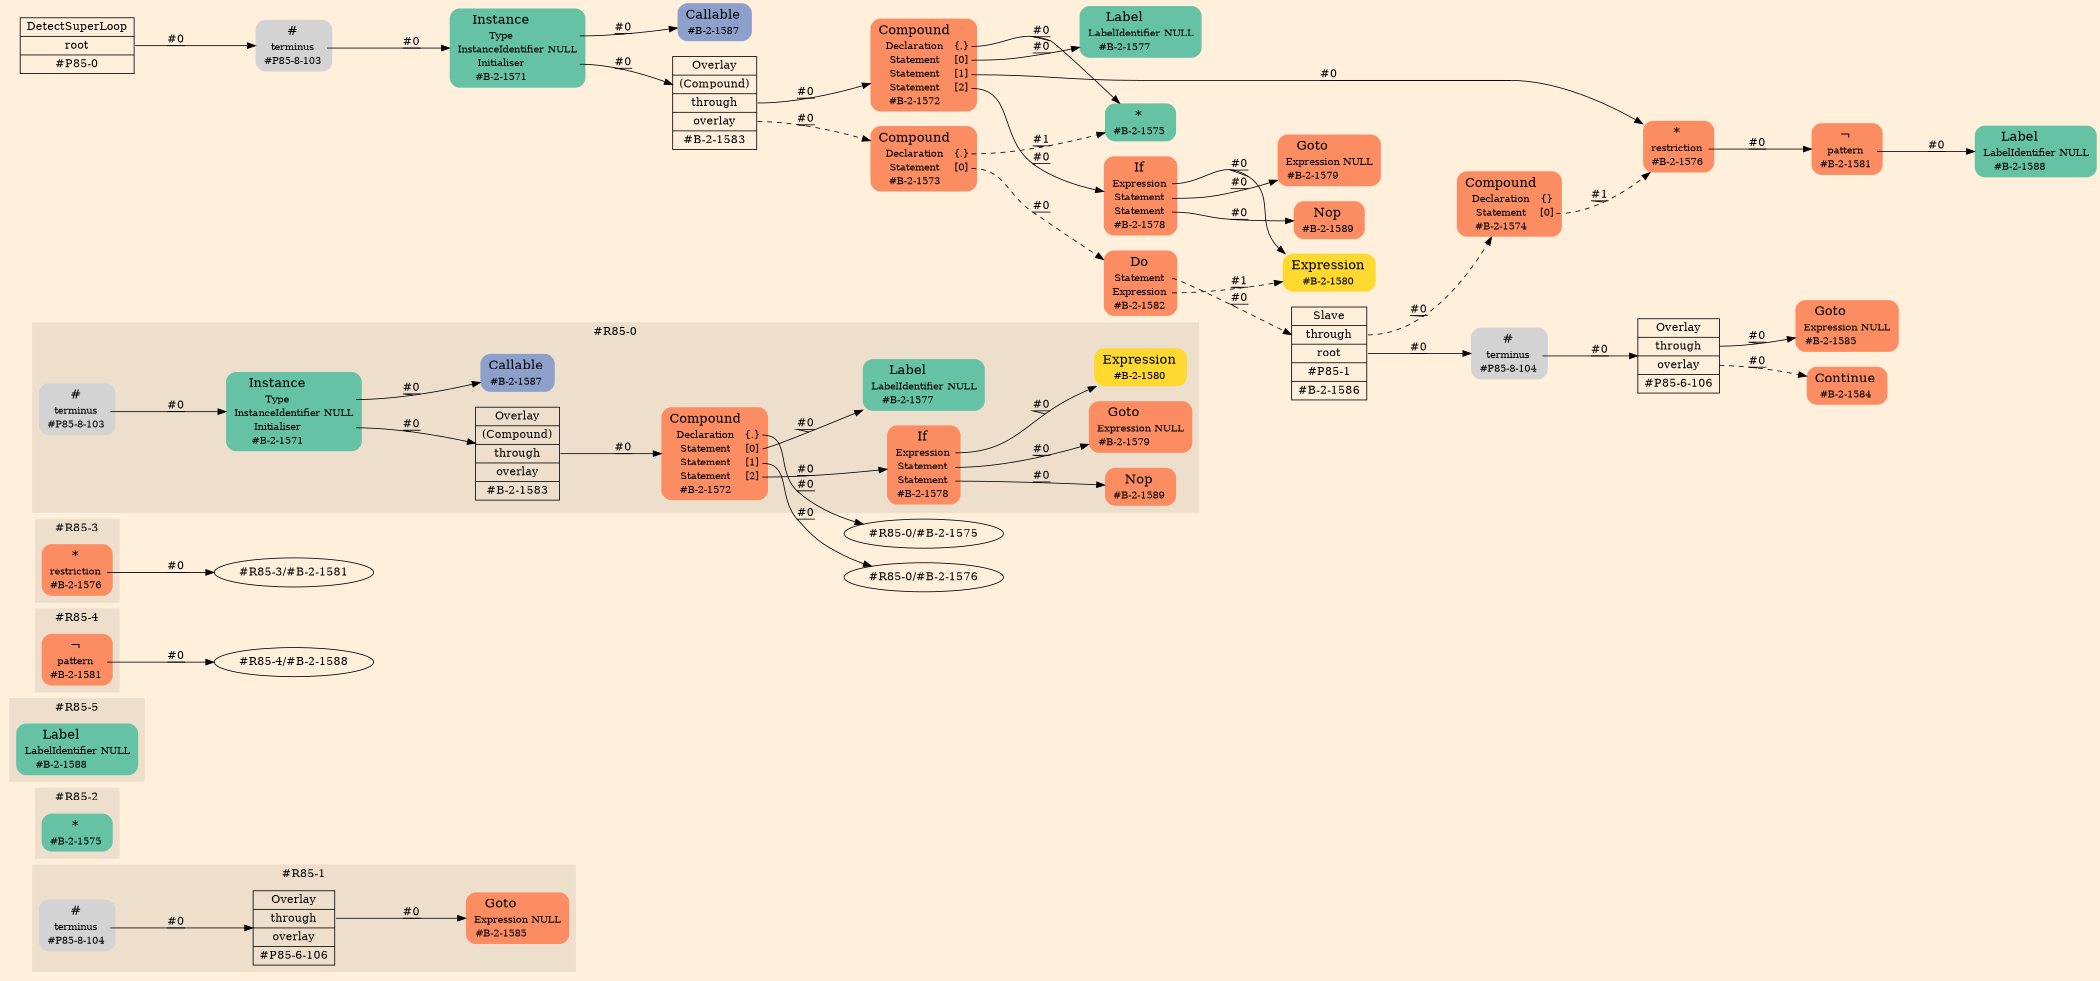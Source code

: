 digraph Inferno {
graph [
rankdir = "LR"
ranksep = 1.0
size = "14,20"
bgcolor = antiquewhite1
color = black
fontcolor = black
];
node [
];
subgraph "cluster#R85-1" {
label = "#R85-1"
style = "filled"
color = antiquewhite2
"#R85-1/#P85-8-104" [
shape = "plaintext"
label = <<TABLE BORDER="0" CELLBORDER="0" CELLSPACING="0">
 <TR>
  <TD><FONT POINT-SIZE="16.0">#</FONT></TD>
  <TD></TD>
 </TR>
 <TR>
  <TD>terminus</TD>
  <TD PORT="port0"></TD>
 </TR>
 <TR>
  <TD>#P85-8-104</TD>
  <TD PORT="port1"></TD>
 </TR>
</TABLE>>
style = "rounded,filled"
fontsize = "12"
];
"#R85-1/#B-2-1585" [
shape = "plaintext"
fillcolor = "/set28/2"
label = <<TABLE BORDER="0" CELLBORDER="0" CELLSPACING="0">
 <TR>
  <TD><FONT POINT-SIZE="16.0">Goto</FONT></TD>
  <TD></TD>
 </TR>
 <TR>
  <TD>Expression</TD>
  <TD PORT="port0">NULL</TD>
 </TR>
 <TR>
  <TD>#B-2-1585</TD>
  <TD PORT="port1"></TD>
 </TR>
</TABLE>>
style = "rounded,filled"
fontsize = "12"
];
"#R85-1/#P85-6-106" [
shape = "record"
fillcolor = antiquewhite2
label = "<fixed> Overlay | <port0> through | <port1> overlay | <port2> #P85-6-106"
style = "filled"
fontsize = "14"
color = black
fontcolor = black
];
}
subgraph "cluster#R85-2" {
label = "#R85-2"
style = "filled"
color = antiquewhite2
"#R85-2/#B-2-1575" [
shape = "plaintext"
fillcolor = "/set28/1"
label = <<TABLE BORDER="0" CELLBORDER="0" CELLSPACING="0">
 <TR>
  <TD><FONT POINT-SIZE="16.0">*</FONT></TD>
  <TD></TD>
 </TR>
 <TR>
  <TD>#B-2-1575</TD>
  <TD PORT="port0"></TD>
 </TR>
</TABLE>>
style = "rounded,filled"
fontsize = "12"
];
}
subgraph "cluster#R85-5" {
label = "#R85-5"
style = "filled"
color = antiquewhite2
"#R85-5/#B-2-1588" [
shape = "plaintext"
fillcolor = "/set28/1"
label = <<TABLE BORDER="0" CELLBORDER="0" CELLSPACING="0">
 <TR>
  <TD><FONT POINT-SIZE="16.0">Label</FONT></TD>
  <TD></TD>
 </TR>
 <TR>
  <TD>LabelIdentifier</TD>
  <TD PORT="port0">NULL</TD>
 </TR>
 <TR>
  <TD>#B-2-1588</TD>
  <TD PORT="port1"></TD>
 </TR>
</TABLE>>
style = "rounded,filled"
fontsize = "12"
];
}
subgraph "cluster#R85-4" {
label = "#R85-4"
style = "filled"
color = antiquewhite2
"#R85-4/#B-2-1581" [
shape = "plaintext"
fillcolor = "/set28/2"
label = <<TABLE BORDER="0" CELLBORDER="0" CELLSPACING="0">
 <TR>
  <TD><FONT POINT-SIZE="16.0">¬</FONT></TD>
  <TD></TD>
 </TR>
 <TR>
  <TD>pattern</TD>
  <TD PORT="port0"></TD>
 </TR>
 <TR>
  <TD>#B-2-1581</TD>
  <TD PORT="port1"></TD>
 </TR>
</TABLE>>
style = "rounded,filled"
fontsize = "12"
];
}
subgraph "cluster#R85-3" {
label = "#R85-3"
style = "filled"
color = antiquewhite2
"#R85-3/#B-2-1576" [
shape = "plaintext"
fillcolor = "/set28/2"
label = <<TABLE BORDER="0" CELLBORDER="0" CELLSPACING="0">
 <TR>
  <TD><FONT POINT-SIZE="16.0">*</FONT></TD>
  <TD></TD>
 </TR>
 <TR>
  <TD>restriction</TD>
  <TD PORT="port0"></TD>
 </TR>
 <TR>
  <TD>#B-2-1576</TD>
  <TD PORT="port1"></TD>
 </TR>
</TABLE>>
style = "rounded,filled"
fontsize = "12"
];
}
subgraph "cluster#R85-0" {
label = "#R85-0"
style = "filled"
color = antiquewhite2
"#R85-0/#B-2-1589" [
shape = "plaintext"
fillcolor = "/set28/2"
label = <<TABLE BORDER="0" CELLBORDER="0" CELLSPACING="0">
 <TR>
  <TD><FONT POINT-SIZE="16.0">Nop</FONT></TD>
  <TD></TD>
 </TR>
 <TR>
  <TD>#B-2-1589</TD>
  <TD PORT="port0"></TD>
 </TR>
</TABLE>>
style = "rounded,filled"
fontsize = "12"
];
"#R85-0/#B-2-1580" [
shape = "plaintext"
fillcolor = "/set28/6"
label = <<TABLE BORDER="0" CELLBORDER="0" CELLSPACING="0">
 <TR>
  <TD><FONT POINT-SIZE="16.0">Expression</FONT></TD>
  <TD></TD>
 </TR>
 <TR>
  <TD>#B-2-1580</TD>
  <TD PORT="port0"></TD>
 </TR>
</TABLE>>
style = "rounded,filled"
fontsize = "12"
];
"#R85-0/#B-2-1578" [
shape = "plaintext"
fillcolor = "/set28/2"
label = <<TABLE BORDER="0" CELLBORDER="0" CELLSPACING="0">
 <TR>
  <TD><FONT POINT-SIZE="16.0">If</FONT></TD>
  <TD></TD>
 </TR>
 <TR>
  <TD>Expression</TD>
  <TD PORT="port0"></TD>
 </TR>
 <TR>
  <TD>Statement</TD>
  <TD PORT="port1"></TD>
 </TR>
 <TR>
  <TD>Statement</TD>
  <TD PORT="port2"></TD>
 </TR>
 <TR>
  <TD>#B-2-1578</TD>
  <TD PORT="port3"></TD>
 </TR>
</TABLE>>
style = "rounded,filled"
fontsize = "12"
];
"#R85-0/#B-2-1571" [
shape = "plaintext"
fillcolor = "/set28/1"
label = <<TABLE BORDER="0" CELLBORDER="0" CELLSPACING="0">
 <TR>
  <TD><FONT POINT-SIZE="16.0">Instance</FONT></TD>
  <TD></TD>
 </TR>
 <TR>
  <TD>Type</TD>
  <TD PORT="port0"></TD>
 </TR>
 <TR>
  <TD>InstanceIdentifier</TD>
  <TD PORT="port1">NULL</TD>
 </TR>
 <TR>
  <TD>Initialiser</TD>
  <TD PORT="port2"></TD>
 </TR>
 <TR>
  <TD>#B-2-1571</TD>
  <TD PORT="port3"></TD>
 </TR>
</TABLE>>
style = "rounded,filled"
fontsize = "12"
];
"#R85-0/#B-2-1577" [
shape = "plaintext"
fillcolor = "/set28/1"
label = <<TABLE BORDER="0" CELLBORDER="0" CELLSPACING="0">
 <TR>
  <TD><FONT POINT-SIZE="16.0">Label</FONT></TD>
  <TD></TD>
 </TR>
 <TR>
  <TD>LabelIdentifier</TD>
  <TD PORT="port0">NULL</TD>
 </TR>
 <TR>
  <TD>#B-2-1577</TD>
  <TD PORT="port1"></TD>
 </TR>
</TABLE>>
style = "rounded,filled"
fontsize = "12"
];
"#R85-0/#B-2-1587" [
shape = "plaintext"
fillcolor = "/set28/3"
label = <<TABLE BORDER="0" CELLBORDER="0" CELLSPACING="0">
 <TR>
  <TD><FONT POINT-SIZE="16.0">Callable</FONT></TD>
  <TD></TD>
 </TR>
 <TR>
  <TD>#B-2-1587</TD>
  <TD PORT="port0"></TD>
 </TR>
</TABLE>>
style = "rounded,filled"
fontsize = "12"
];
"#R85-0/#B-2-1572" [
shape = "plaintext"
fillcolor = "/set28/2"
label = <<TABLE BORDER="0" CELLBORDER="0" CELLSPACING="0">
 <TR>
  <TD><FONT POINT-SIZE="16.0">Compound</FONT></TD>
  <TD></TD>
 </TR>
 <TR>
  <TD>Declaration</TD>
  <TD PORT="port0">{.}</TD>
 </TR>
 <TR>
  <TD>Statement</TD>
  <TD PORT="port1">[0]</TD>
 </TR>
 <TR>
  <TD>Statement</TD>
  <TD PORT="port2">[1]</TD>
 </TR>
 <TR>
  <TD>Statement</TD>
  <TD PORT="port3">[2]</TD>
 </TR>
 <TR>
  <TD>#B-2-1572</TD>
  <TD PORT="port4"></TD>
 </TR>
</TABLE>>
style = "rounded,filled"
fontsize = "12"
];
"#R85-0/#B-2-1579" [
shape = "plaintext"
fillcolor = "/set28/2"
label = <<TABLE BORDER="0" CELLBORDER="0" CELLSPACING="0">
 <TR>
  <TD><FONT POINT-SIZE="16.0">Goto</FONT></TD>
  <TD></TD>
 </TR>
 <TR>
  <TD>Expression</TD>
  <TD PORT="port0">NULL</TD>
 </TR>
 <TR>
  <TD>#B-2-1579</TD>
  <TD PORT="port1"></TD>
 </TR>
</TABLE>>
style = "rounded,filled"
fontsize = "12"
];
"#R85-0/#P85-8-103" [
shape = "plaintext"
label = <<TABLE BORDER="0" CELLBORDER="0" CELLSPACING="0">
 <TR>
  <TD><FONT POINT-SIZE="16.0">#</FONT></TD>
  <TD></TD>
 </TR>
 <TR>
  <TD>terminus</TD>
  <TD PORT="port0"></TD>
 </TR>
 <TR>
  <TD>#P85-8-103</TD>
  <TD PORT="port1"></TD>
 </TR>
</TABLE>>
style = "rounded,filled"
fontsize = "12"
];
"#R85-0/#B-2-1583" [
shape = "record"
fillcolor = antiquewhite2
label = "<fixed> Overlay | <port0> (Compound) | <port1> through | <port2> overlay | <port3> #B-2-1583"
style = "filled"
fontsize = "14"
color = black
fontcolor = black
];
}
"CR#P85-0" [
shape = "record"
fillcolor = antiquewhite1
label = "<fixed> DetectSuperLoop | <port0> root | <port1> #P85-0"
style = "filled"
fontsize = "14"
color = black
fontcolor = black
];
"#P85-8-103" [
shape = "plaintext"
label = <<TABLE BORDER="0" CELLBORDER="0" CELLSPACING="0">
 <TR>
  <TD><FONT POINT-SIZE="16.0">#</FONT></TD>
  <TD></TD>
 </TR>
 <TR>
  <TD>terminus</TD>
  <TD PORT="port0"></TD>
 </TR>
 <TR>
  <TD>#P85-8-103</TD>
  <TD PORT="port1"></TD>
 </TR>
</TABLE>>
style = "rounded,filled"
fontsize = "12"
];
"#B-2-1571" [
shape = "plaintext"
fillcolor = "/set28/1"
label = <<TABLE BORDER="0" CELLBORDER="0" CELLSPACING="0">
 <TR>
  <TD><FONT POINT-SIZE="16.0">Instance</FONT></TD>
  <TD></TD>
 </TR>
 <TR>
  <TD>Type</TD>
  <TD PORT="port0"></TD>
 </TR>
 <TR>
  <TD>InstanceIdentifier</TD>
  <TD PORT="port1">NULL</TD>
 </TR>
 <TR>
  <TD>Initialiser</TD>
  <TD PORT="port2"></TD>
 </TR>
 <TR>
  <TD>#B-2-1571</TD>
  <TD PORT="port3"></TD>
 </TR>
</TABLE>>
style = "rounded,filled"
fontsize = "12"
];
"#B-2-1587" [
shape = "plaintext"
fillcolor = "/set28/3"
label = <<TABLE BORDER="0" CELLBORDER="0" CELLSPACING="0">
 <TR>
  <TD><FONT POINT-SIZE="16.0">Callable</FONT></TD>
  <TD></TD>
 </TR>
 <TR>
  <TD>#B-2-1587</TD>
  <TD PORT="port0"></TD>
 </TR>
</TABLE>>
style = "rounded,filled"
fontsize = "12"
];
"#B-2-1583" [
shape = "record"
fillcolor = antiquewhite1
label = "<fixed> Overlay | <port0> (Compound) | <port1> through | <port2> overlay | <port3> #B-2-1583"
style = "filled"
fontsize = "14"
color = black
fontcolor = black
];
"#B-2-1572" [
shape = "plaintext"
fillcolor = "/set28/2"
label = <<TABLE BORDER="0" CELLBORDER="0" CELLSPACING="0">
 <TR>
  <TD><FONT POINT-SIZE="16.0">Compound</FONT></TD>
  <TD></TD>
 </TR>
 <TR>
  <TD>Declaration</TD>
  <TD PORT="port0">{.}</TD>
 </TR>
 <TR>
  <TD>Statement</TD>
  <TD PORT="port1">[0]</TD>
 </TR>
 <TR>
  <TD>Statement</TD>
  <TD PORT="port2">[1]</TD>
 </TR>
 <TR>
  <TD>Statement</TD>
  <TD PORT="port3">[2]</TD>
 </TR>
 <TR>
  <TD>#B-2-1572</TD>
  <TD PORT="port4"></TD>
 </TR>
</TABLE>>
style = "rounded,filled"
fontsize = "12"
];
"#B-2-1575" [
shape = "plaintext"
fillcolor = "/set28/1"
label = <<TABLE BORDER="0" CELLBORDER="0" CELLSPACING="0">
 <TR>
  <TD><FONT POINT-SIZE="16.0">*</FONT></TD>
  <TD></TD>
 </TR>
 <TR>
  <TD>#B-2-1575</TD>
  <TD PORT="port0"></TD>
 </TR>
</TABLE>>
style = "rounded,filled"
fontsize = "12"
];
"#B-2-1577" [
shape = "plaintext"
fillcolor = "/set28/1"
label = <<TABLE BORDER="0" CELLBORDER="0" CELLSPACING="0">
 <TR>
  <TD><FONT POINT-SIZE="16.0">Label</FONT></TD>
  <TD></TD>
 </TR>
 <TR>
  <TD>LabelIdentifier</TD>
  <TD PORT="port0">NULL</TD>
 </TR>
 <TR>
  <TD>#B-2-1577</TD>
  <TD PORT="port1"></TD>
 </TR>
</TABLE>>
style = "rounded,filled"
fontsize = "12"
];
"#B-2-1576" [
shape = "plaintext"
fillcolor = "/set28/2"
label = <<TABLE BORDER="0" CELLBORDER="0" CELLSPACING="0">
 <TR>
  <TD><FONT POINT-SIZE="16.0">*</FONT></TD>
  <TD></TD>
 </TR>
 <TR>
  <TD>restriction</TD>
  <TD PORT="port0"></TD>
 </TR>
 <TR>
  <TD>#B-2-1576</TD>
  <TD PORT="port1"></TD>
 </TR>
</TABLE>>
style = "rounded,filled"
fontsize = "12"
];
"#B-2-1581" [
shape = "plaintext"
fillcolor = "/set28/2"
label = <<TABLE BORDER="0" CELLBORDER="0" CELLSPACING="0">
 <TR>
  <TD><FONT POINT-SIZE="16.0">¬</FONT></TD>
  <TD></TD>
 </TR>
 <TR>
  <TD>pattern</TD>
  <TD PORT="port0"></TD>
 </TR>
 <TR>
  <TD>#B-2-1581</TD>
  <TD PORT="port1"></TD>
 </TR>
</TABLE>>
style = "rounded,filled"
fontsize = "12"
];
"#B-2-1588" [
shape = "plaintext"
fillcolor = "/set28/1"
label = <<TABLE BORDER="0" CELLBORDER="0" CELLSPACING="0">
 <TR>
  <TD><FONT POINT-SIZE="16.0">Label</FONT></TD>
  <TD></TD>
 </TR>
 <TR>
  <TD>LabelIdentifier</TD>
  <TD PORT="port0">NULL</TD>
 </TR>
 <TR>
  <TD>#B-2-1588</TD>
  <TD PORT="port1"></TD>
 </TR>
</TABLE>>
style = "rounded,filled"
fontsize = "12"
];
"#B-2-1578" [
shape = "plaintext"
fillcolor = "/set28/2"
label = <<TABLE BORDER="0" CELLBORDER="0" CELLSPACING="0">
 <TR>
  <TD><FONT POINT-SIZE="16.0">If</FONT></TD>
  <TD></TD>
 </TR>
 <TR>
  <TD>Expression</TD>
  <TD PORT="port0"></TD>
 </TR>
 <TR>
  <TD>Statement</TD>
  <TD PORT="port1"></TD>
 </TR>
 <TR>
  <TD>Statement</TD>
  <TD PORT="port2"></TD>
 </TR>
 <TR>
  <TD>#B-2-1578</TD>
  <TD PORT="port3"></TD>
 </TR>
</TABLE>>
style = "rounded,filled"
fontsize = "12"
];
"#B-2-1580" [
shape = "plaintext"
fillcolor = "/set28/6"
label = <<TABLE BORDER="0" CELLBORDER="0" CELLSPACING="0">
 <TR>
  <TD><FONT POINT-SIZE="16.0">Expression</FONT></TD>
  <TD></TD>
 </TR>
 <TR>
  <TD>#B-2-1580</TD>
  <TD PORT="port0"></TD>
 </TR>
</TABLE>>
style = "rounded,filled"
fontsize = "12"
];
"#B-2-1579" [
shape = "plaintext"
fillcolor = "/set28/2"
label = <<TABLE BORDER="0" CELLBORDER="0" CELLSPACING="0">
 <TR>
  <TD><FONT POINT-SIZE="16.0">Goto</FONT></TD>
  <TD></TD>
 </TR>
 <TR>
  <TD>Expression</TD>
  <TD PORT="port0">NULL</TD>
 </TR>
 <TR>
  <TD>#B-2-1579</TD>
  <TD PORT="port1"></TD>
 </TR>
</TABLE>>
style = "rounded,filled"
fontsize = "12"
];
"#B-2-1589" [
shape = "plaintext"
fillcolor = "/set28/2"
label = <<TABLE BORDER="0" CELLBORDER="0" CELLSPACING="0">
 <TR>
  <TD><FONT POINT-SIZE="16.0">Nop</FONT></TD>
  <TD></TD>
 </TR>
 <TR>
  <TD>#B-2-1589</TD>
  <TD PORT="port0"></TD>
 </TR>
</TABLE>>
style = "rounded,filled"
fontsize = "12"
];
"#B-2-1573" [
shape = "plaintext"
fillcolor = "/set28/2"
label = <<TABLE BORDER="0" CELLBORDER="0" CELLSPACING="0">
 <TR>
  <TD><FONT POINT-SIZE="16.0">Compound</FONT></TD>
  <TD></TD>
 </TR>
 <TR>
  <TD>Declaration</TD>
  <TD PORT="port0">{.}</TD>
 </TR>
 <TR>
  <TD>Statement</TD>
  <TD PORT="port1">[0]</TD>
 </TR>
 <TR>
  <TD>#B-2-1573</TD>
  <TD PORT="port2"></TD>
 </TR>
</TABLE>>
style = "rounded,filled"
fontsize = "12"
];
"#B-2-1582" [
shape = "plaintext"
fillcolor = "/set28/2"
label = <<TABLE BORDER="0" CELLBORDER="0" CELLSPACING="0">
 <TR>
  <TD><FONT POINT-SIZE="16.0">Do</FONT></TD>
  <TD></TD>
 </TR>
 <TR>
  <TD>Statement</TD>
  <TD PORT="port0"></TD>
 </TR>
 <TR>
  <TD>Expression</TD>
  <TD PORT="port1"></TD>
 </TR>
 <TR>
  <TD>#B-2-1582</TD>
  <TD PORT="port2"></TD>
 </TR>
</TABLE>>
style = "rounded,filled"
fontsize = "12"
];
"#B-2-1586" [
shape = "record"
fillcolor = antiquewhite1
label = "<fixed> Slave | <port0> through | <port1> root | <port2> #P85-1 | <port3> #B-2-1586"
style = "filled"
fontsize = "14"
color = black
fontcolor = black
];
"#B-2-1574" [
shape = "plaintext"
fillcolor = "/set28/2"
label = <<TABLE BORDER="0" CELLBORDER="0" CELLSPACING="0">
 <TR>
  <TD><FONT POINT-SIZE="16.0">Compound</FONT></TD>
  <TD></TD>
 </TR>
 <TR>
  <TD>Declaration</TD>
  <TD PORT="port0">{}</TD>
 </TR>
 <TR>
  <TD>Statement</TD>
  <TD PORT="port1">[0]</TD>
 </TR>
 <TR>
  <TD>#B-2-1574</TD>
  <TD PORT="port2"></TD>
 </TR>
</TABLE>>
style = "rounded,filled"
fontsize = "12"
];
"#P85-8-104" [
shape = "plaintext"
label = <<TABLE BORDER="0" CELLBORDER="0" CELLSPACING="0">
 <TR>
  <TD><FONT POINT-SIZE="16.0">#</FONT></TD>
  <TD></TD>
 </TR>
 <TR>
  <TD>terminus</TD>
  <TD PORT="port0"></TD>
 </TR>
 <TR>
  <TD>#P85-8-104</TD>
  <TD PORT="port1"></TD>
 </TR>
</TABLE>>
style = "rounded,filled"
fontsize = "12"
];
"#P85-6-106" [
shape = "record"
fillcolor = antiquewhite1
label = "<fixed> Overlay | <port0> through | <port1> overlay | <port2> #P85-6-106"
style = "filled"
fontsize = "14"
color = black
fontcolor = black
];
"#B-2-1585" [
shape = "plaintext"
fillcolor = "/set28/2"
label = <<TABLE BORDER="0" CELLBORDER="0" CELLSPACING="0">
 <TR>
  <TD><FONT POINT-SIZE="16.0">Goto</FONT></TD>
  <TD></TD>
 </TR>
 <TR>
  <TD>Expression</TD>
  <TD PORT="port0">NULL</TD>
 </TR>
 <TR>
  <TD>#B-2-1585</TD>
  <TD PORT="port1"></TD>
 </TR>
</TABLE>>
style = "rounded,filled"
fontsize = "12"
];
"#B-2-1584" [
shape = "plaintext"
fillcolor = "/set28/2"
label = <<TABLE BORDER="0" CELLBORDER="0" CELLSPACING="0">
 <TR>
  <TD><FONT POINT-SIZE="16.0">Continue</FONT></TD>
  <TD></TD>
 </TR>
 <TR>
  <TD>#B-2-1584</TD>
  <TD PORT="port0"></TD>
 </TR>
</TABLE>>
style = "rounded,filled"
fontsize = "12"
];
"CR#P85-0":port0 -> "#P85-8-103" [style="solid"
label = "#0"
decorate = true
color = black
fontcolor = black
];
"#P85-8-103":port0 -> "#B-2-1571" [style="solid"
label = "#0"
decorate = true
color = black
fontcolor = black
];
"#B-2-1571":port0 -> "#B-2-1587" [style="solid"
label = "#0"
decorate = true
color = black
fontcolor = black
];
"#B-2-1571":port2 -> "#B-2-1583" [style="solid"
label = "#0"
decorate = true
color = black
fontcolor = black
];
"#B-2-1583":port1 -> "#B-2-1572" [style="solid"
label = "#0"
decorate = true
color = black
fontcolor = black
];
"#B-2-1583":port2 -> "#B-2-1573" [style="dashed"
label = "#0"
decorate = true
color = black
fontcolor = black
];
"#B-2-1572":port0 -> "#B-2-1575" [style="solid"
label = "#0"
decorate = true
color = black
fontcolor = black
];
"#B-2-1572":port1 -> "#B-2-1577" [style="solid"
label = "#0"
decorate = true
color = black
fontcolor = black
];
"#B-2-1572":port2 -> "#B-2-1576" [style="solid"
label = "#0"
decorate = true
color = black
fontcolor = black
];
"#B-2-1572":port3 -> "#B-2-1578" [style="solid"
label = "#0"
decorate = true
color = black
fontcolor = black
];
"#B-2-1576":port0 -> "#B-2-1581" [style="solid"
label = "#0"
decorate = true
color = black
fontcolor = black
];
"#B-2-1581":port0 -> "#B-2-1588" [style="solid"
label = "#0"
decorate = true
color = black
fontcolor = black
];
"#B-2-1578":port0 -> "#B-2-1580" [style="solid"
label = "#0"
decorate = true
color = black
fontcolor = black
];
"#B-2-1578":port1 -> "#B-2-1579" [style="solid"
label = "#0"
decorate = true
color = black
fontcolor = black
];
"#B-2-1578":port2 -> "#B-2-1589" [style="solid"
label = "#0"
decorate = true
color = black
fontcolor = black
];
"#B-2-1573":port0 -> "#B-2-1575" [style="dashed"
label = "#1"
decorate = true
color = black
fontcolor = black
];
"#B-2-1573":port1 -> "#B-2-1582" [style="dashed"
label = "#0"
decorate = true
color = black
fontcolor = black
];
"#B-2-1582":port0 -> "#B-2-1586" [style="dashed"
label = "#0"
decorate = true
color = black
fontcolor = black
];
"#B-2-1582":port1 -> "#B-2-1580" [style="dashed"
label = "#1"
decorate = true
color = black
fontcolor = black
];
"#B-2-1586":port0 -> "#B-2-1574" [style="dashed"
label = "#0"
decorate = true
color = black
fontcolor = black
];
"#B-2-1586":port1 -> "#P85-8-104" [style="solid"
label = "#0"
decorate = true
color = black
fontcolor = black
];
"#B-2-1574":port1 -> "#B-2-1576" [style="dashed"
label = "#1"
decorate = true
color = black
fontcolor = black
];
"#P85-8-104":port0 -> "#P85-6-106" [style="solid"
label = "#0"
decorate = true
color = black
fontcolor = black
];
"#P85-6-106":port0 -> "#B-2-1585" [style="solid"
label = "#0"
decorate = true
color = black
fontcolor = black
];
"#P85-6-106":port1 -> "#B-2-1584" [style="dashed"
label = "#0"
decorate = true
color = black
fontcolor = black
];
"#R85-0/#B-2-1578":port0 -> "#R85-0/#B-2-1580" [style="solid"
label = "#0"
decorate = true
color = black
fontcolor = black
];
"#R85-0/#B-2-1578":port1 -> "#R85-0/#B-2-1579" [style="solid"
label = "#0"
decorate = true
color = black
fontcolor = black
];
"#R85-0/#B-2-1578":port2 -> "#R85-0/#B-2-1589" [style="solid"
label = "#0"
decorate = true
color = black
fontcolor = black
];
"#R85-0/#B-2-1571":port0 -> "#R85-0/#B-2-1587" [style="solid"
label = "#0"
decorate = true
color = black
fontcolor = black
];
"#R85-0/#B-2-1571":port2 -> "#R85-0/#B-2-1583" [style="solid"
label = "#0"
decorate = true
color = black
fontcolor = black
];
"#R85-0/#B-2-1572":port0 -> "#R85-0/#B-2-1575" [style="solid"
label = "#0"
decorate = true
color = black
fontcolor = black
];
"#R85-0/#B-2-1572":port1 -> "#R85-0/#B-2-1577" [style="solid"
label = "#0"
decorate = true
color = black
fontcolor = black
];
"#R85-0/#B-2-1572":port2 -> "#R85-0/#B-2-1576" [style="solid"
label = "#0"
decorate = true
color = black
fontcolor = black
];
"#R85-0/#B-2-1572":port3 -> "#R85-0/#B-2-1578" [style="solid"
label = "#0"
decorate = true
color = black
fontcolor = black
];
"#R85-0/#P85-8-103":port0 -> "#R85-0/#B-2-1571" [style="solid"
label = "#0"
decorate = true
color = black
fontcolor = black
];
"#R85-0/#B-2-1583":port1 -> "#R85-0/#B-2-1572" [style="solid"
label = "#0"
decorate = true
color = black
fontcolor = black
];
"#R85-3/#B-2-1576":port0 -> "#R85-3/#B-2-1581" [style="solid"
label = "#0"
decorate = true
color = black
fontcolor = black
];
"#R85-4/#B-2-1581":port0 -> "#R85-4/#B-2-1588" [style="solid"
label = "#0"
decorate = true
color = black
fontcolor = black
];
"#R85-1/#P85-8-104":port0 -> "#R85-1/#P85-6-106" [style="solid"
label = "#0"
decorate = true
color = black
fontcolor = black
];
"#R85-1/#P85-6-106":port0 -> "#R85-1/#B-2-1585" [style="solid"
label = "#0"
decorate = true
color = black
fontcolor = black
];
}
